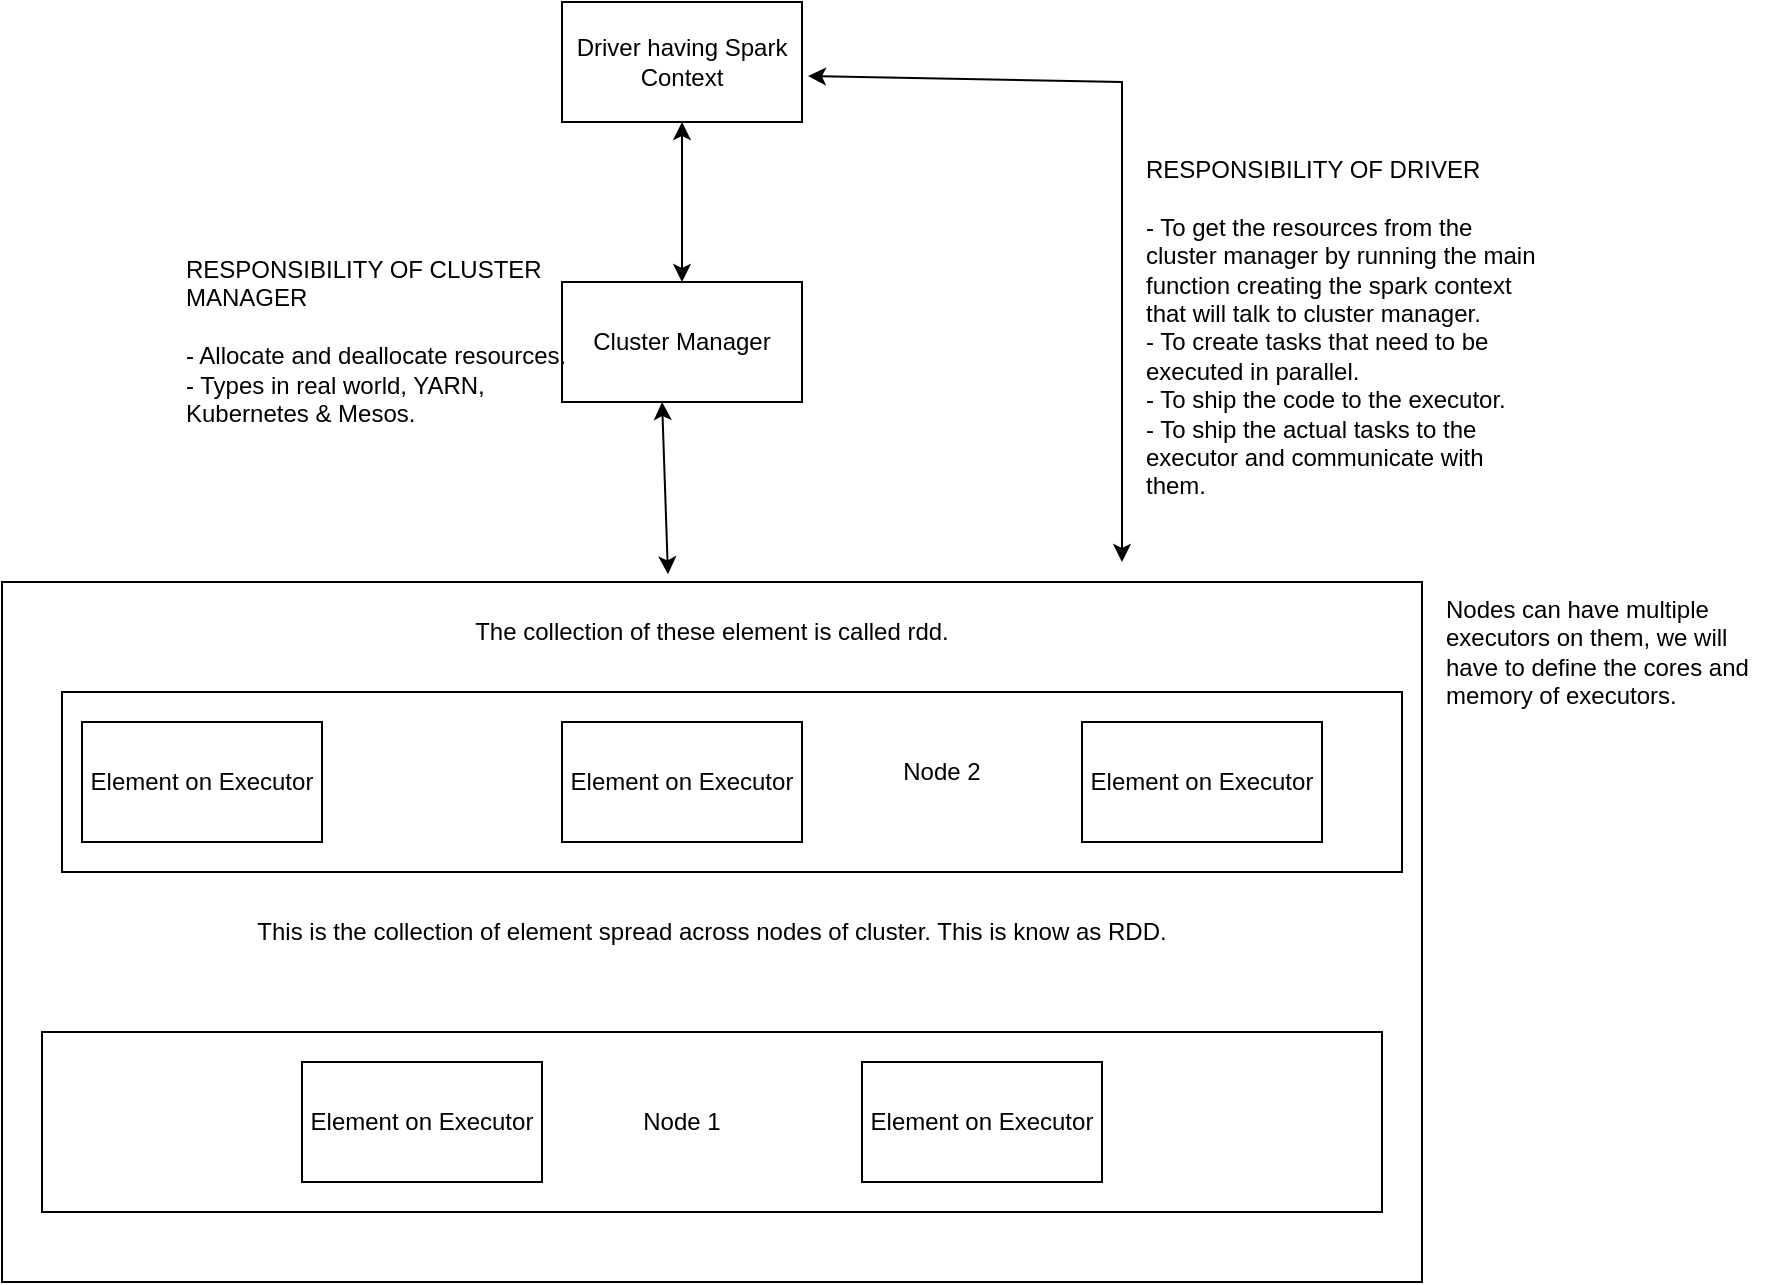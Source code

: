 <mxfile version="24.7.14">
  <diagram name="Page-1" id="70ogOxzQD_iNOGGRtOv3">
    <mxGraphModel dx="1434" dy="1913" grid="1" gridSize="10" guides="1" tooltips="1" connect="1" arrows="1" fold="1" page="1" pageScale="1" pageWidth="827" pageHeight="1169" math="0" shadow="0">
      <root>
        <mxCell id="0" />
        <mxCell id="1" parent="0" />
        <mxCell id="za1lbg5nmYoDE8rP5T8w-6" value="This is the collection of element spread across nodes of cluster. This is know as RDD." style="rounded=0;whiteSpace=wrap;html=1;" vertex="1" parent="1">
          <mxGeometry x="70" y="220" width="710" height="350" as="geometry" />
        </mxCell>
        <mxCell id="za1lbg5nmYoDE8rP5T8w-7" value="" style="rounded=0;whiteSpace=wrap;html=1;" vertex="1" parent="1">
          <mxGeometry x="100" y="275" width="670" height="90" as="geometry" />
        </mxCell>
        <mxCell id="za1lbg5nmYoDE8rP5T8w-1" value="Element on Executor" style="rounded=0;whiteSpace=wrap;html=1;" vertex="1" parent="1">
          <mxGeometry x="110" y="290" width="120" height="60" as="geometry" />
        </mxCell>
        <mxCell id="za1lbg5nmYoDE8rP5T8w-8" value="" style="rounded=0;whiteSpace=wrap;html=1;" vertex="1" parent="1">
          <mxGeometry x="90" y="445" width="670" height="90" as="geometry" />
        </mxCell>
        <mxCell id="za1lbg5nmYoDE8rP5T8w-2" value="Element on Executor" style="rounded=0;whiteSpace=wrap;html=1;" vertex="1" parent="1">
          <mxGeometry x="220" y="460" width="120" height="60" as="geometry" />
        </mxCell>
        <mxCell id="za1lbg5nmYoDE8rP5T8w-3" value="Element on Executor" style="rounded=0;whiteSpace=wrap;html=1;" vertex="1" parent="1">
          <mxGeometry x="350" y="290" width="120" height="60" as="geometry" />
        </mxCell>
        <mxCell id="za1lbg5nmYoDE8rP5T8w-4" value="Element on Executor" style="rounded=0;whiteSpace=wrap;html=1;" vertex="1" parent="1">
          <mxGeometry x="500" y="460" width="120" height="60" as="geometry" />
        </mxCell>
        <mxCell id="za1lbg5nmYoDE8rP5T8w-5" value="Element on Executor" style="rounded=0;whiteSpace=wrap;html=1;" vertex="1" parent="1">
          <mxGeometry x="610" y="290" width="120" height="60" as="geometry" />
        </mxCell>
        <mxCell id="za1lbg5nmYoDE8rP5T8w-9" value="Node 1" style="text;html=1;align=center;verticalAlign=middle;whiteSpace=wrap;rounded=0;" vertex="1" parent="1">
          <mxGeometry x="380" y="475" width="60" height="30" as="geometry" />
        </mxCell>
        <mxCell id="za1lbg5nmYoDE8rP5T8w-10" value="Node 2" style="text;html=1;align=center;verticalAlign=middle;whiteSpace=wrap;rounded=0;" vertex="1" parent="1">
          <mxGeometry x="510" y="300" width="60" height="30" as="geometry" />
        </mxCell>
        <mxCell id="za1lbg5nmYoDE8rP5T8w-11" value="Cluster Manager" style="rounded=0;whiteSpace=wrap;html=1;" vertex="1" parent="1">
          <mxGeometry x="350" y="70" width="120" height="60" as="geometry" />
        </mxCell>
        <mxCell id="za1lbg5nmYoDE8rP5T8w-12" value="Driver having Spark Context" style="rounded=0;whiteSpace=wrap;html=1;" vertex="1" parent="1">
          <mxGeometry x="350" y="-70" width="120" height="60" as="geometry" />
        </mxCell>
        <mxCell id="za1lbg5nmYoDE8rP5T8w-14" value="" style="endArrow=classic;startArrow=classic;html=1;rounded=0;entryX=0.417;entryY=1;entryDx=0;entryDy=0;entryPerimeter=0;exitX=0.469;exitY=-0.011;exitDx=0;exitDy=0;exitPerimeter=0;" edge="1" parent="1" source="za1lbg5nmYoDE8rP5T8w-6" target="za1lbg5nmYoDE8rP5T8w-11">
          <mxGeometry width="50" height="50" relative="1" as="geometry">
            <mxPoint x="390" y="290" as="sourcePoint" />
            <mxPoint x="440" y="240" as="targetPoint" />
          </mxGeometry>
        </mxCell>
        <mxCell id="za1lbg5nmYoDE8rP5T8w-15" value="" style="endArrow=classic;startArrow=classic;html=1;rounded=0;entryX=0.5;entryY=1;entryDx=0;entryDy=0;" edge="1" parent="1" target="za1lbg5nmYoDE8rP5T8w-12">
          <mxGeometry width="50" height="50" relative="1" as="geometry">
            <mxPoint x="410" y="70" as="sourcePoint" />
            <mxPoint x="410" y="140" as="targetPoint" />
          </mxGeometry>
        </mxCell>
        <mxCell id="za1lbg5nmYoDE8rP5T8w-16" value="" style="endArrow=classic;startArrow=classic;html=1;rounded=0;entryX=1.025;entryY=0.617;entryDx=0;entryDy=0;entryPerimeter=0;" edge="1" parent="1" target="za1lbg5nmYoDE8rP5T8w-12">
          <mxGeometry width="50" height="50" relative="1" as="geometry">
            <mxPoint x="630" y="210" as="sourcePoint" />
            <mxPoint x="440" y="240" as="targetPoint" />
            <Array as="points">
              <mxPoint x="630" y="-30" />
            </Array>
          </mxGeometry>
        </mxCell>
        <mxCell id="za1lbg5nmYoDE8rP5T8w-18" value="RESPONSIBILITY OF DRIVER&lt;div&gt;&lt;br&gt;&lt;/div&gt;&lt;div&gt;- To get the resources from the cluster manager by running the main function creating the spark context that will talk to cluster manager.&lt;/div&gt;&lt;div&gt;- To create tasks that need to be executed in parallel.&lt;/div&gt;&lt;div&gt;- To ship the code to the executor.&lt;/div&gt;&lt;div&gt;- To ship the actual tasks to the executor and communicate with them.&lt;/div&gt;" style="text;html=1;align=left;verticalAlign=top;whiteSpace=wrap;rounded=0;" vertex="1" parent="1">
          <mxGeometry x="640" width="200" height="140" as="geometry" />
        </mxCell>
        <mxCell id="za1lbg5nmYoDE8rP5T8w-19" value="RESPONSIBILITY OF CLUSTER MANAGER&lt;div&gt;&lt;br&gt;&lt;/div&gt;&lt;div&gt;- Allocate and deallocate resources.&lt;/div&gt;&lt;div&gt;- Types in real world, YARN, Kubernetes &amp;amp; Mesos.&lt;/div&gt;" style="text;html=1;align=left;verticalAlign=top;whiteSpace=wrap;rounded=0;" vertex="1" parent="1">
          <mxGeometry x="160" y="50" width="200" height="100" as="geometry" />
        </mxCell>
        <mxCell id="za1lbg5nmYoDE8rP5T8w-20" value="The collection of these element is called rdd." style="text;html=1;align=center;verticalAlign=middle;whiteSpace=wrap;rounded=0;" vertex="1" parent="1">
          <mxGeometry x="145" y="230" width="560" height="30" as="geometry" />
        </mxCell>
        <mxCell id="za1lbg5nmYoDE8rP5T8w-21" value="Nodes can have multiple executors on them, we will have to define the cores and memory of executors." style="text;html=1;align=left;verticalAlign=top;whiteSpace=wrap;rounded=0;" vertex="1" parent="1">
          <mxGeometry x="790" y="220" width="170" height="70" as="geometry" />
        </mxCell>
      </root>
    </mxGraphModel>
  </diagram>
</mxfile>
